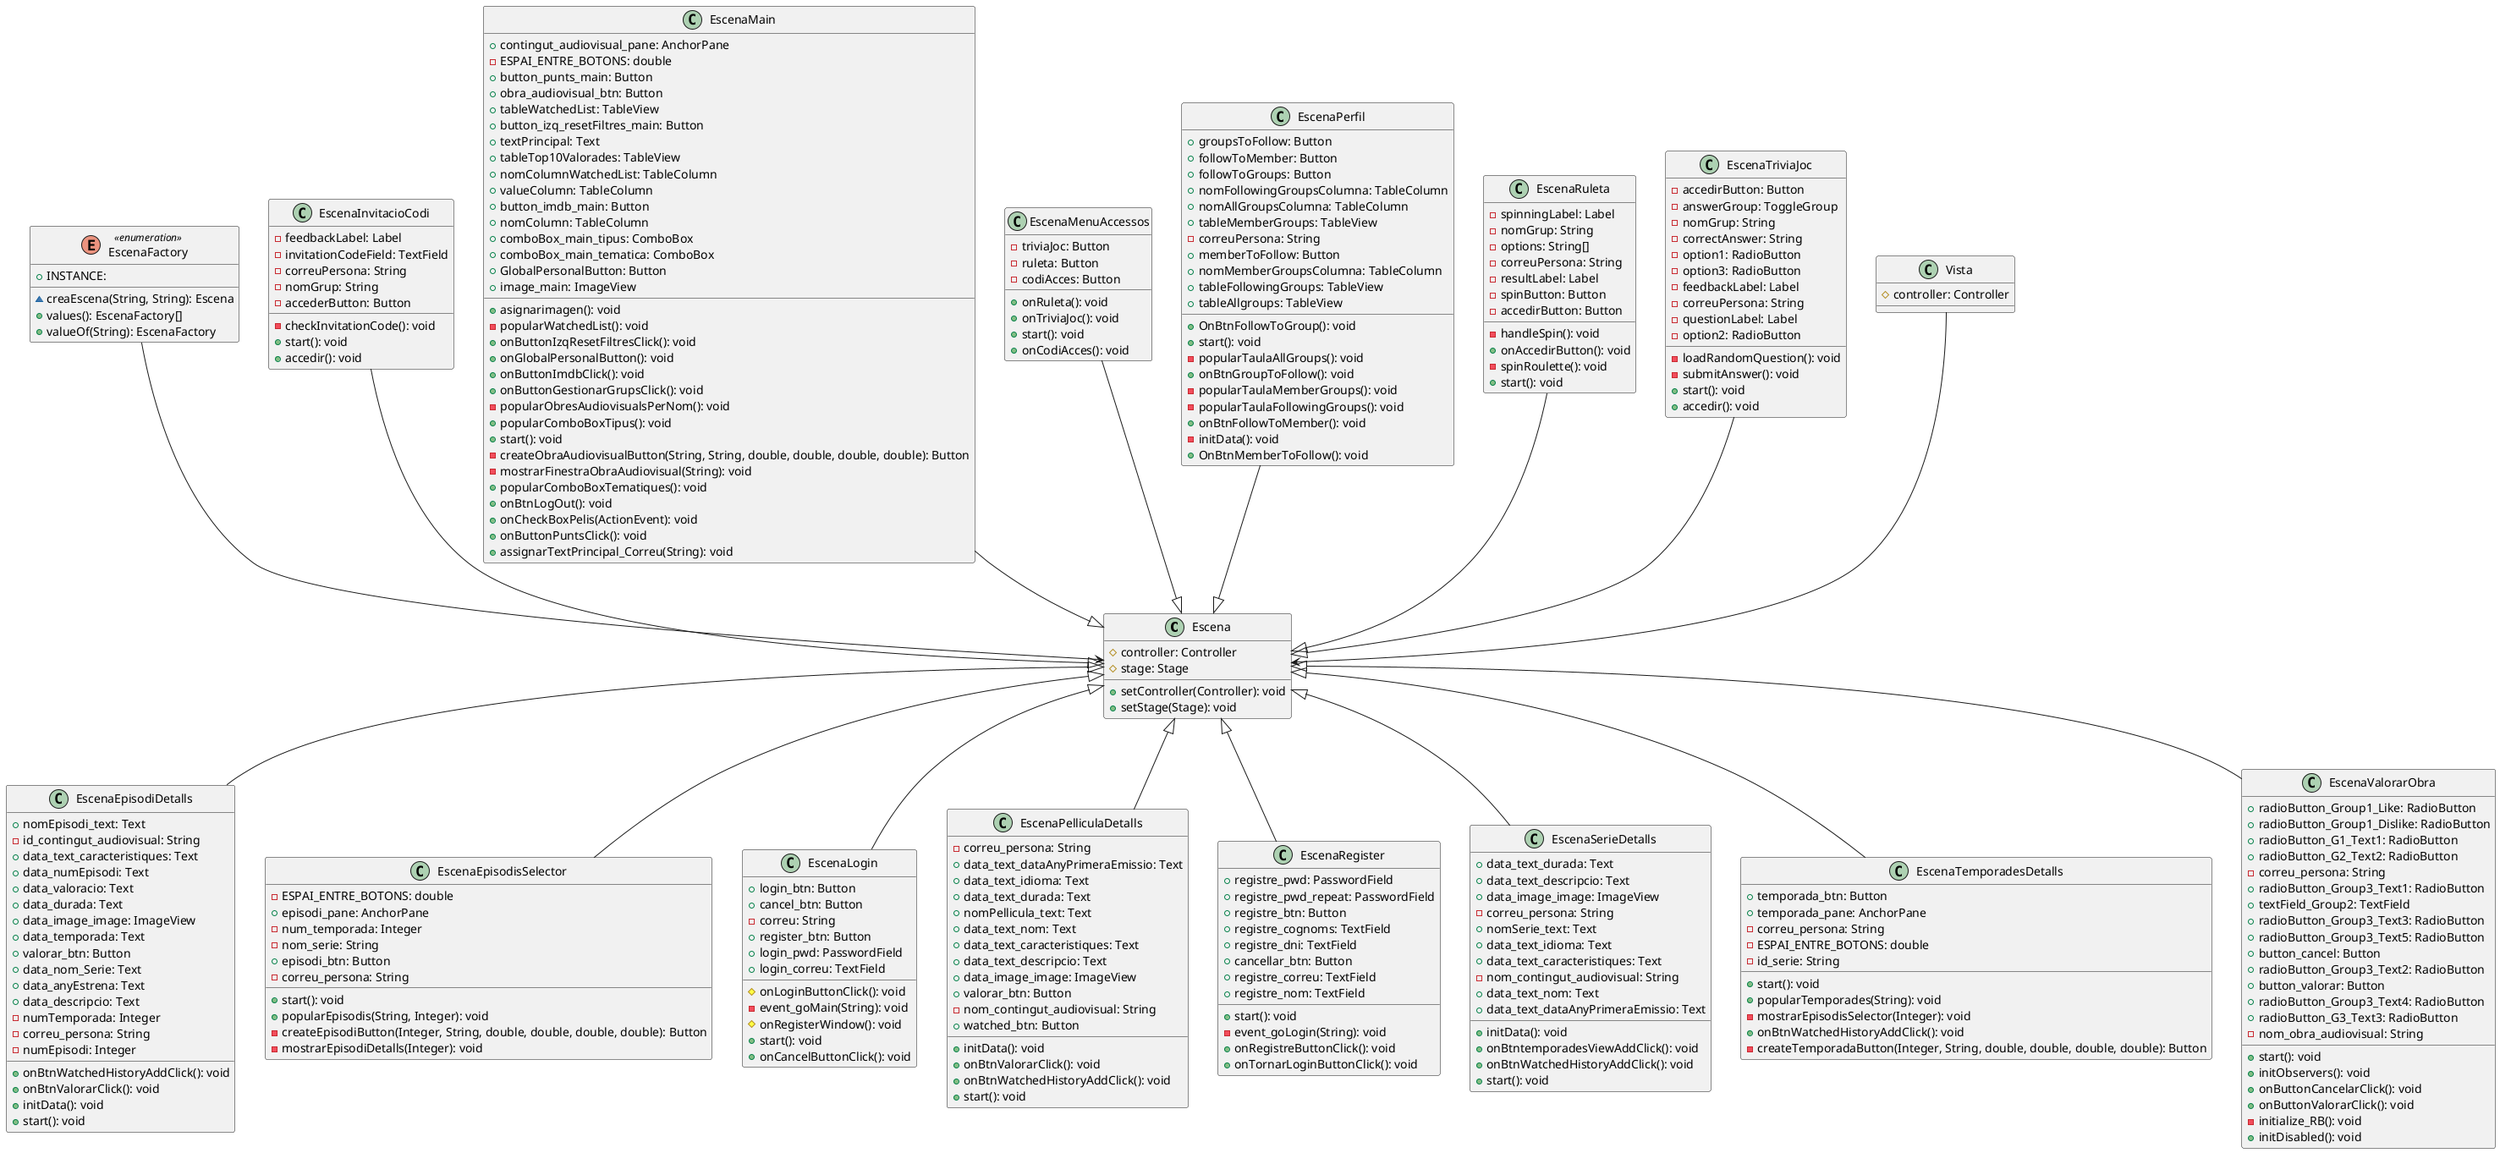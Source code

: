 @startuml


top to bottom direction


class Escena {
  # controller: Controller
  # stage: Stage
  + setController(Controller): void
  + setStage(Stage): void
}
class EscenaEpisodiDetalls {
  + nomEpisodi_text: Text
  - id_contingut_audiovisual: String
  + data_text_caracteristiques: Text
  + data_numEpisodi: Text
  + data_valoracio: Text
  + data_durada: Text
  + data_image_image: ImageView
  + data_temporada: Text
  + valorar_btn: Button
  + data_nom_Serie: Text
  + data_anyEstrena: Text
  + data_descripcio: Text
  - numTemporada: Integer
  - correu_persona: String
  - numEpisodi: Integer
  + onBtnWatchedHistoryAddClick(): void
  + onBtnValorarClick(): void
  + initData(): void
  + start(): void
}
class EscenaEpisodisSelector {
  - ESPAI_ENTRE_BOTONS: double
  + episodi_pane: AnchorPane
  - num_temporada: Integer
  - nom_serie: String
  + episodi_btn: Button
  - correu_persona: String
  + start(): void
  + popularEpisodis(String, Integer): void
  - createEpisodiButton(Integer, String, double, double, double, double): Button
  - mostrarEpisodiDetalls(Integer): void
}
enum EscenaFactory << enumeration >> {
  + INSTANCE: 
  ~ creaEscena(String, String): Escena
  + values(): EscenaFactory[]
  + valueOf(String): EscenaFactory
}
class EscenaInvitacioCodi {
  - feedbackLabel: Label
  - invitationCodeField: TextField
  - correuPersona: String
  - nomGrup: String
  - accederButton: Button
  - checkInvitationCode(): void
  + start(): void
  + accedir(): void
}
class EscenaLogin {
  + login_btn: Button
  + cancel_btn: Button
  - correu: String
  + register_btn: Button
  + login_pwd: PasswordField
  + login_correu: TextField
  # onLoginButtonClick(): void
  - event_goMain(String): void
  # onRegisterWindow(): void
  + start(): void
  + onCancelButtonClick(): void
}
class EscenaMain {
  + contingut_audiovisual_pane: AnchorPane
  - ESPAI_ENTRE_BOTONS: double
  + button_punts_main: Button
  + obra_audiovisual_btn: Button
  + tableWatchedList: TableView
  + button_izq_resetFiltres_main: Button
  + textPrincipal: Text
  + tableTop10Valorades: TableView
  + nomColumnWatchedList: TableColumn
  + valueColumn: TableColumn
  + button_imdb_main: Button
  + nomColumn: TableColumn
  + comboBox_main_tipus: ComboBox
  + comboBox_main_tematica: ComboBox
  + GlobalPersonalButton: Button
  + image_main: ImageView
  + asignarimagen(): void
  - popularWatchedList(): void
  + onButtonIzqResetFiltresClick(): void
  + onGlobalPersonalButton(): void
  + onButtonImdbClick(): void
  + onButtonGestionarGrupsClick(): void
  - popularObresAudiovisualsPerNom(): void
  + popularComboBoxTipus(): void
  + start(): void
  - createObraAudiovisualButton(String, String, double, double, double, double): Button
  - mostrarFinestraObraAudiovisual(String): void
  + popularComboBoxTematiques(): void
  + onBtnLogOut(): void
  + onCheckBoxPelis(ActionEvent): void
  + onButtonPuntsClick(): void
  + assignarTextPrincipal_Correu(String): void
}
class EscenaMenuAccessos {
  - triviaJoc: Button
  - ruleta: Button
  - codiAcces: Button
  + onRuleta(): void
  + onTriviaJoc(): void
  + start(): void
  + onCodiAcces(): void
}
class EscenaPelliculaDetalls {
  - correu_persona: String
  + data_text_dataAnyPrimeraEmissio: Text
  + data_text_idioma: Text
  + data_text_durada: Text
  + nomPellicula_text: Text
  + data_text_nom: Text
  + data_text_caracteristiques: Text
  + data_text_descripcio: Text
  + data_image_image: ImageView
  + valorar_btn: Button
  - nom_contingut_audiovisual: String
  + watched_btn: Button
  + initData(): void
  + onBtnValorarClick(): void
  + onBtnWatchedHistoryAddClick(): void
  + start(): void
}
class EscenaPerfil {
  + groupsToFollow: Button
  + followToMember: Button
  + followToGroups: Button
  + nomFollowingGroupsColumna: TableColumn
  + nomAllGroupsColumna: TableColumn
  + tableMemberGroups: TableView
  - correuPersona: String
  + memberToFollow: Button
  + nomMemberGroupsColumna: TableColumn
  + tableFollowingGroups: TableView
  + tableAllgroups: TableView
  + OnBtnFollowToGroup(): void
  + start(): void
  - popularTaulaAllGroups(): void
  + onBtnGroupToFollow(): void
  - popularTaulaMemberGroups(): void
  - popularTaulaFollowingGroups(): void
  + onBtnFollowToMember(): void
  - initData(): void
  + OnBtnMemberToFollow(): void
}
class EscenaRegister {
  + registre_pwd: PasswordField
  + registre_pwd_repeat: PasswordField
  + registre_btn: Button
  + registre_cognoms: TextField
  + registre_dni: TextField
  + cancellar_btn: Button
  + registre_correu: TextField
  + registre_nom: TextField
  + start(): void
  - event_goLogin(String): void
  + onRegistreButtonClick(): void
  + onTornarLoginButtonClick(): void
}
class EscenaRuleta {
  - spinningLabel: Label
  - nomGrup: String
  - options: String[]
  - correuPersona: String
  - resultLabel: Label
  - spinButton: Button
  - accedirButton: Button
  - handleSpin(): void
  + onAccedirButton(): void
  - spinRoulette(): void
  + start(): void
}
class EscenaSerieDetalls {
  + data_text_durada: Text
  + data_text_descripcio: Text
  + data_image_image: ImageView
  - correu_persona: String
  + nomSerie_text: Text
  + data_text_idioma: Text
  + data_text_caracteristiques: Text
  - nom_contingut_audiovisual: String
  + data_text_nom: Text
  + data_text_dataAnyPrimeraEmissio: Text
  + initData(): void
  + onBtntemporadesViewAddClick(): void
  + onBtnWatchedHistoryAddClick(): void
  + start(): void
}
class EscenaTemporadesDetalls {
  + temporada_btn: Button
  + temporada_pane: AnchorPane
  - correu_persona: String
  - ESPAI_ENTRE_BOTONS: double
  - id_serie: String
  + start(): void
  + popularTemporades(String): void
  - mostrarEpisodisSelector(Integer): void
  + onBtnWatchedHistoryAddClick(): void
  - createTemporadaButton(Integer, String, double, double, double, double): Button
}
class EscenaTriviaJoc {
  - accedirButton: Button
  - answerGroup: ToggleGroup
  - nomGrup: String
  - correctAnswer: String
  - option1: RadioButton
  - option3: RadioButton
  - feedbackLabel: Label
  - correuPersona: String
  - questionLabel: Label
  - option2: RadioButton
  - loadRandomQuestion(): void
  - submitAnswer(): void
  + start(): void
  + accedir(): void
}
class EscenaValorarObra {
  + radioButton_Group1_Like: RadioButton
  + radioButton_Group1_Dislike: RadioButton
  + radioButton_G1_Text1: RadioButton
  + radioButton_G2_Text2: RadioButton
  - correu_persona: String
  + radioButton_Group3_Text1: RadioButton
  + textField_Group2: TextField
  + radioButton_Group3_Text3: RadioButton
  + radioButton_Group3_Text5: RadioButton
  + button_cancel: Button
  + radioButton_Group3_Text2: RadioButton
  + button_valorar: Button
  + radioButton_Group3_Text4: RadioButton
  + radioButton_G3_Text3: RadioButton
  - nom_obra_audiovisual: String
  + start(): void
  + initObservers(): void
  + onButtonCancelarClick(): void
  + onButtonValorarClick(): void
  - initialize_RB(): void
  + initDisabled(): void
}
class Vista {
  # controller: Controller
}


EscenaEpisodiDetalls     -up-|>  Escena

EscenaEpisodisSelector  -up-|>   Escena

EscenaFactory            -->  Escena
EscenaLogin              -up-|>  Escena
EscenaMain               --|> Escena

EscenaPelliculaDetalls   -up-|>  Escena
EscenaRegister           -up-|>  Escena

EscenaSerieDetalls       -up-|> Escena

EscenaTemporadesDetalls  -up-|>  Escena
EscenaValorarObra        -up-|> Escena

Vista                    -down->  Escena
EscenaMenuAccessos        --|> Escena
EscenaInvitacioCodi      --^  Escena
EscenaPerfil             --^  Escena
EscenaRuleta             --^  Escena
EscenaTriviaJoc          --^  Escena
@enduml
